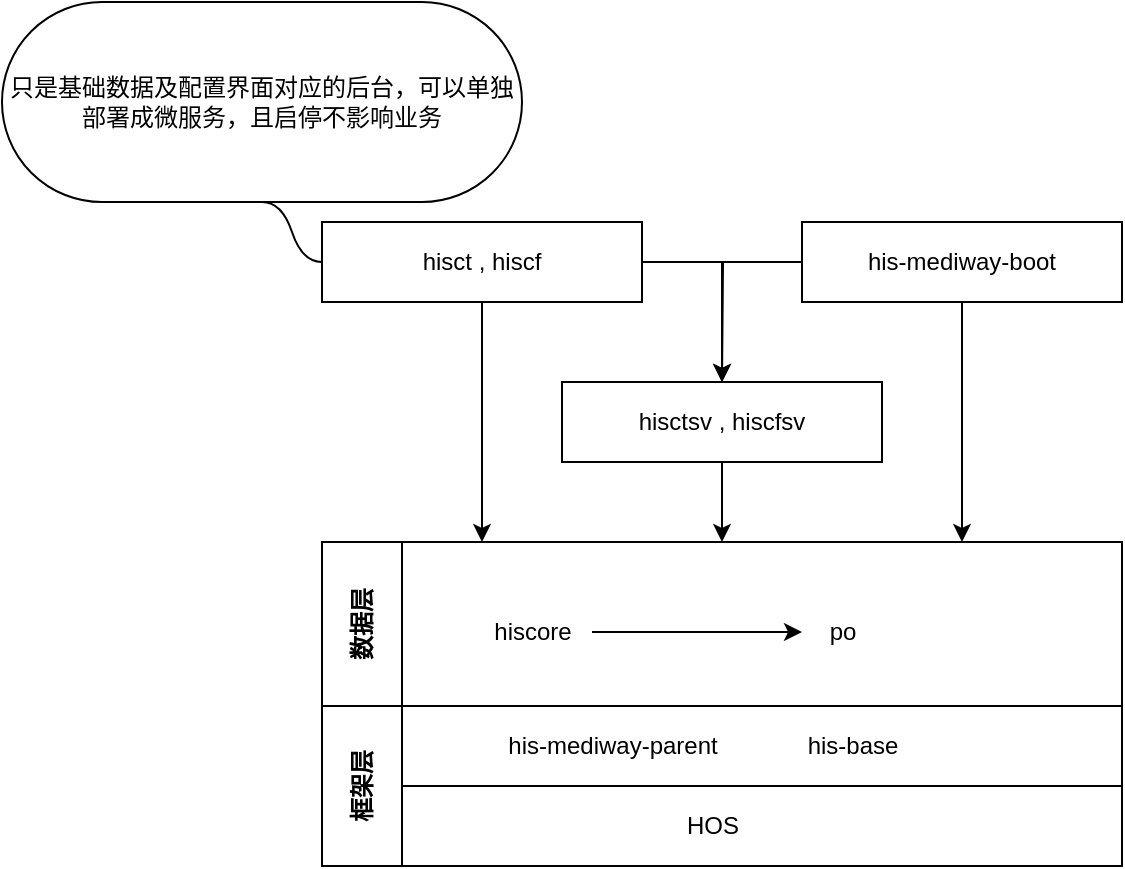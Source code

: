 <mxfile version="25.0.3">
  <diagram id="prtHgNgQTEPvFCAcTncT" name="Page-1">
    <mxGraphModel dx="753" dy="433" grid="1" gridSize="10" guides="1" tooltips="1" connect="1" arrows="1" fold="1" page="1" pageScale="1" pageWidth="827" pageHeight="1169" math="0" shadow="0">
      <root>
        <mxCell id="0" />
        <mxCell id="1" parent="0" />
        <mxCell id="hYAxBUHYTiUIS1AwMgqu-1" value="框架层" style="swimlane;horizontal=0;whiteSpace=wrap;html=1;startSize=40;" vertex="1" parent="1">
          <mxGeometry x="160" y="402" width="400" height="80" as="geometry" />
        </mxCell>
        <mxCell id="hYAxBUHYTiUIS1AwMgqu-2" value="HOS" style="text;html=1;align=center;verticalAlign=middle;resizable=0;points=[];autosize=1;strokeColor=none;fillColor=none;" vertex="1" parent="hYAxBUHYTiUIS1AwMgqu-1">
          <mxGeometry x="170" y="45" width="50" height="30" as="geometry" />
        </mxCell>
        <mxCell id="hYAxBUHYTiUIS1AwMgqu-3" value="his-mediway-parent" style="text;html=1;align=center;verticalAlign=middle;resizable=0;points=[];autosize=1;strokeColor=none;fillColor=none;" vertex="1" parent="hYAxBUHYTiUIS1AwMgqu-1">
          <mxGeometry x="80" y="5" width="130" height="30" as="geometry" />
        </mxCell>
        <mxCell id="hYAxBUHYTiUIS1AwMgqu-4" value="his-base" style="text;html=1;align=center;verticalAlign=middle;resizable=0;points=[];autosize=1;strokeColor=none;fillColor=none;" vertex="1" parent="hYAxBUHYTiUIS1AwMgqu-1">
          <mxGeometry x="230" y="5" width="70" height="30" as="geometry" />
        </mxCell>
        <mxCell id="hYAxBUHYTiUIS1AwMgqu-23" value="" style="line;strokeWidth=1;html=1;" vertex="1" parent="hYAxBUHYTiUIS1AwMgqu-1">
          <mxGeometry x="40" y="35" width="360" height="10" as="geometry" />
        </mxCell>
        <mxCell id="hYAxBUHYTiUIS1AwMgqu-16" style="edgeStyle=orthogonalEdgeStyle;rounded=0;orthogonalLoop=1;jettySize=auto;html=1;entryX=0.5;entryY=0;entryDx=0;entryDy=0;" edge="1" parent="1" source="hYAxBUHYTiUIS1AwMgqu-9" target="hYAxBUHYTiUIS1AwMgqu-5">
          <mxGeometry relative="1" as="geometry" />
        </mxCell>
        <mxCell id="hYAxBUHYTiUIS1AwMgqu-9" value="hisctsv , hiscfsv" style="rounded=0;whiteSpace=wrap;html=1;" vertex="1" parent="1">
          <mxGeometry x="280" y="240" width="160" height="40" as="geometry" />
        </mxCell>
        <mxCell id="hYAxBUHYTiUIS1AwMgqu-15" style="edgeStyle=orthogonalEdgeStyle;rounded=0;orthogonalLoop=1;jettySize=auto;html=1;" edge="1" parent="1" source="hYAxBUHYTiUIS1AwMgqu-10">
          <mxGeometry relative="1" as="geometry">
            <mxPoint x="360" y="240" as="targetPoint" />
          </mxGeometry>
        </mxCell>
        <mxCell id="hYAxBUHYTiUIS1AwMgqu-17" style="edgeStyle=orthogonalEdgeStyle;rounded=0;orthogonalLoop=1;jettySize=auto;html=1;" edge="1" parent="1" source="hYAxBUHYTiUIS1AwMgqu-10">
          <mxGeometry relative="1" as="geometry">
            <mxPoint x="240" y="320" as="targetPoint" />
          </mxGeometry>
        </mxCell>
        <mxCell id="hYAxBUHYTiUIS1AwMgqu-10" value="hisct , hiscf" style="rounded=0;whiteSpace=wrap;html=1;" vertex="1" parent="1">
          <mxGeometry x="160" y="160" width="160" height="40" as="geometry" />
        </mxCell>
        <mxCell id="hYAxBUHYTiUIS1AwMgqu-14" style="edgeStyle=orthogonalEdgeStyle;rounded=0;orthogonalLoop=1;jettySize=auto;html=1;entryX=0.5;entryY=0;entryDx=0;entryDy=0;exitX=0;exitY=0.5;exitDx=0;exitDy=0;" edge="1" parent="1" source="hYAxBUHYTiUIS1AwMgqu-11" target="hYAxBUHYTiUIS1AwMgqu-9">
          <mxGeometry relative="1" as="geometry" />
        </mxCell>
        <mxCell id="hYAxBUHYTiUIS1AwMgqu-18" style="edgeStyle=orthogonalEdgeStyle;rounded=0;orthogonalLoop=1;jettySize=auto;html=1;" edge="1" parent="1" source="hYAxBUHYTiUIS1AwMgqu-11">
          <mxGeometry relative="1" as="geometry">
            <mxPoint x="480" y="320" as="targetPoint" />
          </mxGeometry>
        </mxCell>
        <mxCell id="hYAxBUHYTiUIS1AwMgqu-11" value="his-mediway-boot" style="rounded=0;whiteSpace=wrap;html=1;" vertex="1" parent="1">
          <mxGeometry x="400" y="160" width="160" height="40" as="geometry" />
        </mxCell>
        <mxCell id="hYAxBUHYTiUIS1AwMgqu-19" value="&lt;span style=&quot;font-size:9.0pt;mso-bidi-font-size:10.0pt;&lt;br/&gt;font-family:等线;mso-ascii-theme-font:minor-latin;mso-fareast-theme-font:minor-fareast;&lt;br/&gt;mso-hansi-theme-font:minor-latin;mso-bidi-font-family:&amp;quot;Times New Roman&amp;quot;;&lt;br/&gt;mso-bidi-theme-font:minor-bidi;mso-ansi-language:EN-US;mso-fareast-language:&lt;br/&gt;ZH-CN;mso-bidi-language:AR-SA&quot;&gt;只是基础数据及配置界面对应的后台，可以单独部署成微服务，且启停不影响业务&lt;/span&gt;" style="whiteSpace=wrap;html=1;rounded=1;arcSize=50;align=center;verticalAlign=middle;strokeWidth=1;autosize=1;spacing=4;treeFolding=1;treeMoving=1;newEdgeStyle={&quot;edgeStyle&quot;:&quot;entityRelationEdgeStyle&quot;,&quot;startArrow&quot;:&quot;none&quot;,&quot;endArrow&quot;:&quot;none&quot;,&quot;segment&quot;:10,&quot;curved&quot;:1,&quot;sourcePerimeterSpacing&quot;:0,&quot;targetPerimeterSpacing&quot;:0};" vertex="1" parent="1">
          <mxGeometry y="50" width="260" height="100" as="geometry" />
        </mxCell>
        <mxCell id="hYAxBUHYTiUIS1AwMgqu-20" value="" style="edgeStyle=entityRelationEdgeStyle;startArrow=none;endArrow=none;segment=10;curved=1;sourcePerimeterSpacing=0;targetPerimeterSpacing=0;rounded=0;entryX=0;entryY=0.5;entryDx=0;entryDy=0;exitX=0.5;exitY=1;exitDx=0;exitDy=0;" edge="1" target="hYAxBUHYTiUIS1AwMgqu-10" parent="1" source="hYAxBUHYTiUIS1AwMgqu-19">
          <mxGeometry relative="1" as="geometry">
            <mxPoint x="70" y="200" as="sourcePoint" />
            <mxPoint x="200" y="173" as="targetPoint" />
            <Array as="points">
              <mxPoint x="200" y="228" />
              <mxPoint x="220" y="200" />
              <mxPoint x="180" y="218" />
              <mxPoint x="220" y="208" />
              <mxPoint x="180" y="228" />
            </Array>
          </mxGeometry>
        </mxCell>
        <mxCell id="hYAxBUHYTiUIS1AwMgqu-5" value="数据层" style="swimlane;horizontal=0;whiteSpace=wrap;html=1;startSize=40;" vertex="1" parent="1">
          <mxGeometry x="160" y="320" width="400" height="82" as="geometry" />
        </mxCell>
        <mxCell id="hYAxBUHYTiUIS1AwMgqu-7" value="po" style="text;html=1;align=center;verticalAlign=middle;resizable=0;points=[];autosize=1;strokeColor=none;fillColor=none;" vertex="1" parent="hYAxBUHYTiUIS1AwMgqu-5">
          <mxGeometry x="240" y="30" width="40" height="30" as="geometry" />
        </mxCell>
        <mxCell id="hYAxBUHYTiUIS1AwMgqu-6" value="hiscore" style="text;html=1;align=center;verticalAlign=middle;resizable=0;points=[];autosize=1;strokeColor=none;fillColor=none;" vertex="1" parent="hYAxBUHYTiUIS1AwMgqu-5">
          <mxGeometry x="75" y="30" width="60" height="30" as="geometry" />
        </mxCell>
        <mxCell id="hYAxBUHYTiUIS1AwMgqu-8" value="" style="edgeStyle=orthogonalEdgeStyle;rounded=0;orthogonalLoop=1;jettySize=auto;html=1;" edge="1" parent="hYAxBUHYTiUIS1AwMgqu-5" source="hYAxBUHYTiUIS1AwMgqu-6" target="hYAxBUHYTiUIS1AwMgqu-7">
          <mxGeometry relative="1" as="geometry" />
        </mxCell>
      </root>
    </mxGraphModel>
  </diagram>
</mxfile>
